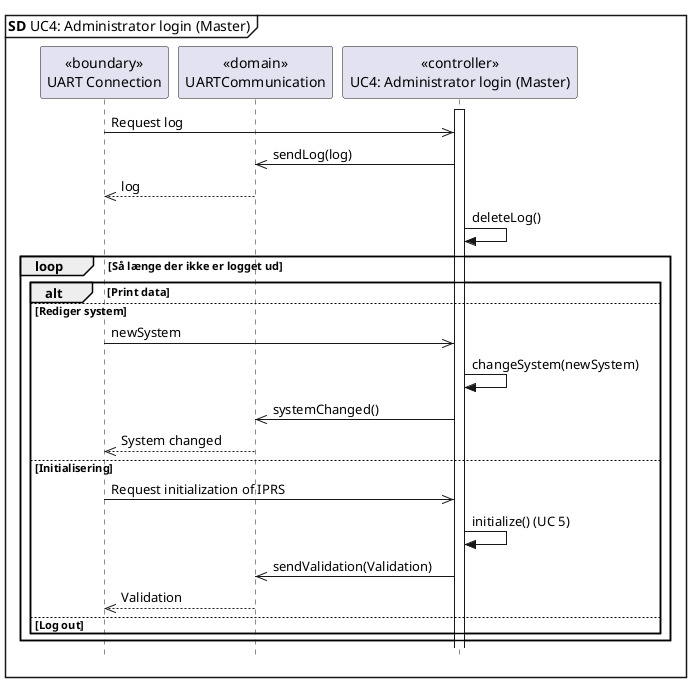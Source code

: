 @startuml UC4 SD Master
skinparam style strictuml

mainframe **SD** UC4: Administrator login (Master)

participant "<<boundary>>\nUART Connection" as UARTCon
participant "<<domain>>\nUARTCommunication" as UART
participant "<<controller>>\nUC4: Administrator login (Master)" as master

activate master
UARTCon ->> master : Request log
UART <<- master : sendLog(log)
UARTCon <<-- UART : log
master -> master : deleteLog()
loop Så længe der ikke er logget ud
alt Print data
else Rediger system
UARTCon ->> master : newSystem
master -> master : changeSystem(newSystem)
UART <<- master : systemChanged()
UARTCon <<-- UART : System changed
else Initialisering
UARTCon ->> master : Request initialization of IPRS
master -> master : initialize() (UC 5)
UART <<- master : sendValidation(Validation)
UARTCon <<-- UART : Validation
else Log out
end
end
@enduml